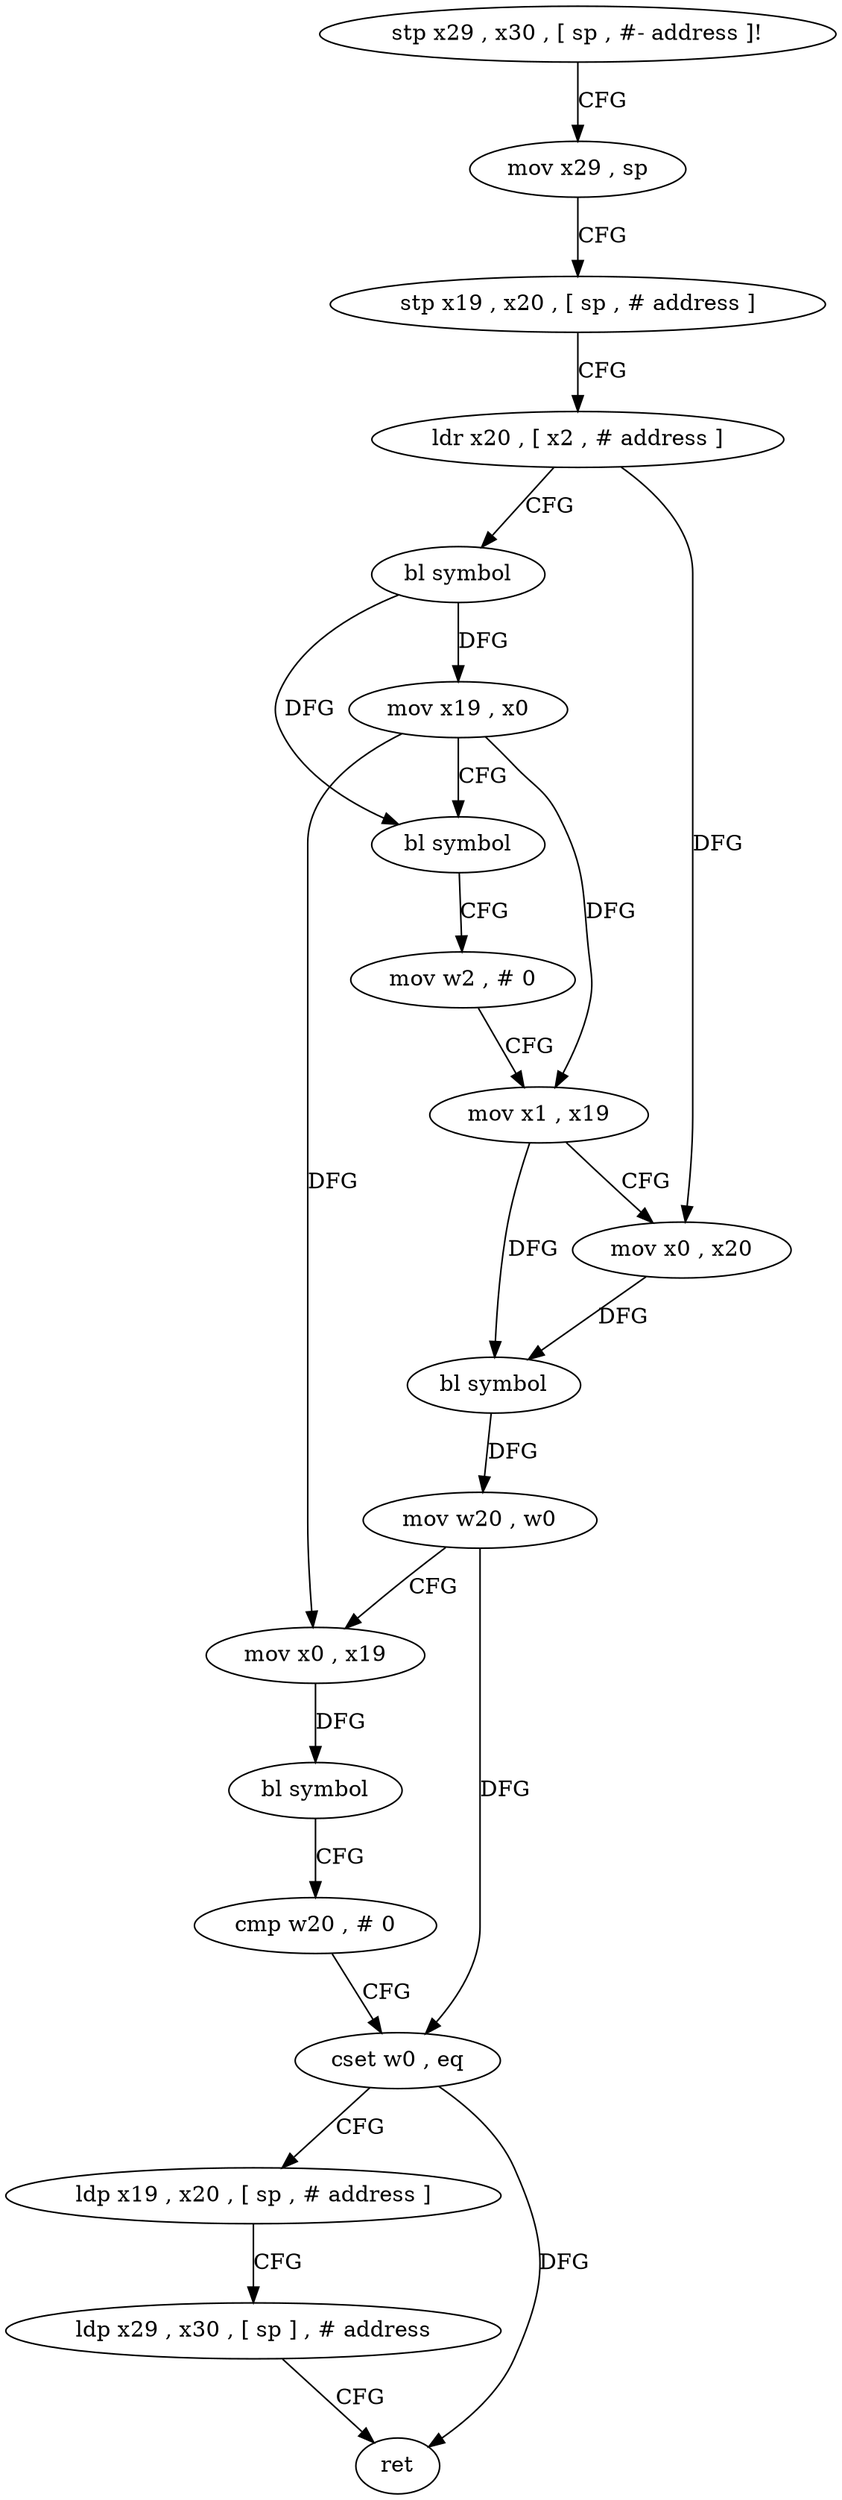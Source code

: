 digraph "func" {
"4215520" [label = "stp x29 , x30 , [ sp , #- address ]!" ]
"4215524" [label = "mov x29 , sp" ]
"4215528" [label = "stp x19 , x20 , [ sp , # address ]" ]
"4215532" [label = "ldr x20 , [ x2 , # address ]" ]
"4215536" [label = "bl symbol" ]
"4215540" [label = "mov x19 , x0" ]
"4215544" [label = "bl symbol" ]
"4215548" [label = "mov w2 , # 0" ]
"4215552" [label = "mov x1 , x19" ]
"4215556" [label = "mov x0 , x20" ]
"4215560" [label = "bl symbol" ]
"4215564" [label = "mov w20 , w0" ]
"4215568" [label = "mov x0 , x19" ]
"4215572" [label = "bl symbol" ]
"4215576" [label = "cmp w20 , # 0" ]
"4215580" [label = "cset w0 , eq" ]
"4215584" [label = "ldp x19 , x20 , [ sp , # address ]" ]
"4215588" [label = "ldp x29 , x30 , [ sp ] , # address" ]
"4215592" [label = "ret" ]
"4215520" -> "4215524" [ label = "CFG" ]
"4215524" -> "4215528" [ label = "CFG" ]
"4215528" -> "4215532" [ label = "CFG" ]
"4215532" -> "4215536" [ label = "CFG" ]
"4215532" -> "4215556" [ label = "DFG" ]
"4215536" -> "4215540" [ label = "DFG" ]
"4215536" -> "4215544" [ label = "DFG" ]
"4215540" -> "4215544" [ label = "CFG" ]
"4215540" -> "4215552" [ label = "DFG" ]
"4215540" -> "4215568" [ label = "DFG" ]
"4215544" -> "4215548" [ label = "CFG" ]
"4215548" -> "4215552" [ label = "CFG" ]
"4215552" -> "4215556" [ label = "CFG" ]
"4215552" -> "4215560" [ label = "DFG" ]
"4215556" -> "4215560" [ label = "DFG" ]
"4215560" -> "4215564" [ label = "DFG" ]
"4215564" -> "4215568" [ label = "CFG" ]
"4215564" -> "4215580" [ label = "DFG" ]
"4215568" -> "4215572" [ label = "DFG" ]
"4215572" -> "4215576" [ label = "CFG" ]
"4215576" -> "4215580" [ label = "CFG" ]
"4215580" -> "4215584" [ label = "CFG" ]
"4215580" -> "4215592" [ label = "DFG" ]
"4215584" -> "4215588" [ label = "CFG" ]
"4215588" -> "4215592" [ label = "CFG" ]
}
